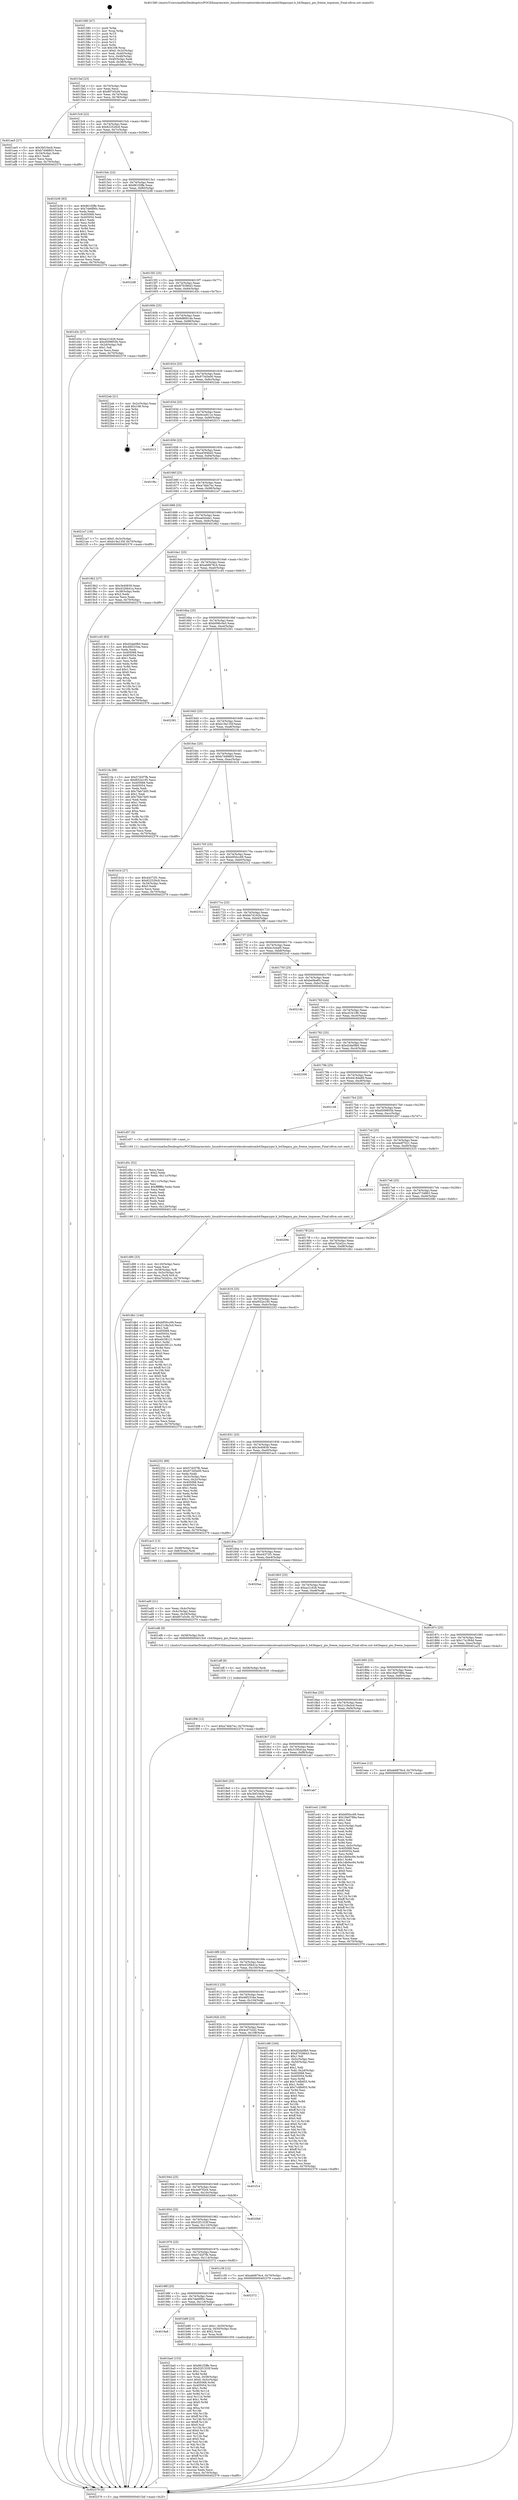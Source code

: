 digraph "0x401580" {
  label = "0x401580 (/mnt/c/Users/mathe/Desktop/tcc/POCII/binaries/extr_linuxdriversnetwirelessbroadcomb43legacypio.h_b43legacy_pio_freeze_txqueues_Final-ollvm.out::main(0))"
  labelloc = "t"
  node[shape=record]

  Entry [label="",width=0.3,height=0.3,shape=circle,fillcolor=black,style=filled]
  "0x4015af" [label="{
     0x4015af [23]\l
     | [instrs]\l
     &nbsp;&nbsp;0x4015af \<+3\>: mov -0x70(%rbp),%eax\l
     &nbsp;&nbsp;0x4015b2 \<+2\>: mov %eax,%ecx\l
     &nbsp;&nbsp;0x4015b4 \<+6\>: sub $0x807e5cf4,%ecx\l
     &nbsp;&nbsp;0x4015ba \<+3\>: mov %eax,-0x74(%rbp)\l
     &nbsp;&nbsp;0x4015bd \<+3\>: mov %ecx,-0x78(%rbp)\l
     &nbsp;&nbsp;0x4015c0 \<+6\>: je 0000000000401ae5 \<main+0x565\>\l
  }"]
  "0x401ae5" [label="{
     0x401ae5 [27]\l
     | [instrs]\l
     &nbsp;&nbsp;0x401ae5 \<+5\>: mov $0x3bf10ecb,%eax\l
     &nbsp;&nbsp;0x401aea \<+5\>: mov $0xb7d48803,%ecx\l
     &nbsp;&nbsp;0x401aef \<+3\>: mov -0x34(%rbp),%edx\l
     &nbsp;&nbsp;0x401af2 \<+3\>: cmp $0x1,%edx\l
     &nbsp;&nbsp;0x401af5 \<+3\>: cmovl %ecx,%eax\l
     &nbsp;&nbsp;0x401af8 \<+3\>: mov %eax,-0x70(%rbp)\l
     &nbsp;&nbsp;0x401afb \<+5\>: jmp 0000000000402379 \<main+0xdf9\>\l
  }"]
  "0x4015c6" [label="{
     0x4015c6 [22]\l
     | [instrs]\l
     &nbsp;&nbsp;0x4015c6 \<+5\>: jmp 00000000004015cb \<main+0x4b\>\l
     &nbsp;&nbsp;0x4015cb \<+3\>: mov -0x74(%rbp),%eax\l
     &nbsp;&nbsp;0x4015ce \<+5\>: sub $0x822526c8,%eax\l
     &nbsp;&nbsp;0x4015d3 \<+3\>: mov %eax,-0x7c(%rbp)\l
     &nbsp;&nbsp;0x4015d6 \<+6\>: je 0000000000401b36 \<main+0x5b6\>\l
  }"]
  Exit [label="",width=0.3,height=0.3,shape=circle,fillcolor=black,style=filled,peripheries=2]
  "0x401b36" [label="{
     0x401b36 [83]\l
     | [instrs]\l
     &nbsp;&nbsp;0x401b36 \<+5\>: mov $0x861f2ffe,%eax\l
     &nbsp;&nbsp;0x401b3b \<+5\>: mov $0x7de6f90c,%ecx\l
     &nbsp;&nbsp;0x401b40 \<+2\>: xor %edx,%edx\l
     &nbsp;&nbsp;0x401b42 \<+7\>: mov 0x405068,%esi\l
     &nbsp;&nbsp;0x401b49 \<+7\>: mov 0x405054,%edi\l
     &nbsp;&nbsp;0x401b50 \<+3\>: sub $0x1,%edx\l
     &nbsp;&nbsp;0x401b53 \<+3\>: mov %esi,%r8d\l
     &nbsp;&nbsp;0x401b56 \<+3\>: add %edx,%r8d\l
     &nbsp;&nbsp;0x401b59 \<+4\>: imul %r8d,%esi\l
     &nbsp;&nbsp;0x401b5d \<+3\>: and $0x1,%esi\l
     &nbsp;&nbsp;0x401b60 \<+3\>: cmp $0x0,%esi\l
     &nbsp;&nbsp;0x401b63 \<+4\>: sete %r9b\l
     &nbsp;&nbsp;0x401b67 \<+3\>: cmp $0xa,%edi\l
     &nbsp;&nbsp;0x401b6a \<+4\>: setl %r10b\l
     &nbsp;&nbsp;0x401b6e \<+3\>: mov %r9b,%r11b\l
     &nbsp;&nbsp;0x401b71 \<+3\>: and %r10b,%r11b\l
     &nbsp;&nbsp;0x401b74 \<+3\>: xor %r10b,%r9b\l
     &nbsp;&nbsp;0x401b77 \<+3\>: or %r9b,%r11b\l
     &nbsp;&nbsp;0x401b7a \<+4\>: test $0x1,%r11b\l
     &nbsp;&nbsp;0x401b7e \<+3\>: cmovne %ecx,%eax\l
     &nbsp;&nbsp;0x401b81 \<+3\>: mov %eax,-0x70(%rbp)\l
     &nbsp;&nbsp;0x401b84 \<+5\>: jmp 0000000000402379 \<main+0xdf9\>\l
  }"]
  "0x4015dc" [label="{
     0x4015dc [22]\l
     | [instrs]\l
     &nbsp;&nbsp;0x4015dc \<+5\>: jmp 00000000004015e1 \<main+0x61\>\l
     &nbsp;&nbsp;0x4015e1 \<+3\>: mov -0x74(%rbp),%eax\l
     &nbsp;&nbsp;0x4015e4 \<+5\>: sub $0x861f2ffe,%eax\l
     &nbsp;&nbsp;0x4015e9 \<+3\>: mov %eax,-0x80(%rbp)\l
     &nbsp;&nbsp;0x4015ec \<+6\>: je 00000000004022d8 \<main+0xd58\>\l
  }"]
  "0x401f08" [label="{
     0x401f08 [12]\l
     | [instrs]\l
     &nbsp;&nbsp;0x401f08 \<+7\>: movl $0xa74bb7ec,-0x70(%rbp)\l
     &nbsp;&nbsp;0x401f0f \<+5\>: jmp 0000000000402379 \<main+0xdf9\>\l
  }"]
  "0x4022d8" [label="{
     0x4022d8\l
  }", style=dashed]
  "0x4015f2" [label="{
     0x4015f2 [25]\l
     | [instrs]\l
     &nbsp;&nbsp;0x4015f2 \<+5\>: jmp 00000000004015f7 \<main+0x77\>\l
     &nbsp;&nbsp;0x4015f7 \<+3\>: mov -0x74(%rbp),%eax\l
     &nbsp;&nbsp;0x4015fa \<+5\>: sub $0x87039643,%eax\l
     &nbsp;&nbsp;0x4015ff \<+6\>: mov %eax,-0x84(%rbp)\l
     &nbsp;&nbsp;0x401605 \<+6\>: je 0000000000401d3c \<main+0x7bc\>\l
  }"]
  "0x401eff" [label="{
     0x401eff [9]\l
     | [instrs]\l
     &nbsp;&nbsp;0x401eff \<+4\>: mov -0x58(%rbp),%rdi\l
     &nbsp;&nbsp;0x401f03 \<+5\>: call 0000000000401030 \<free@plt\>\l
     | [calls]\l
     &nbsp;&nbsp;0x401030 \{1\} (unknown)\l
  }"]
  "0x401d3c" [label="{
     0x401d3c [27]\l
     | [instrs]\l
     &nbsp;&nbsp;0x401d3c \<+5\>: mov $0xac21626,%eax\l
     &nbsp;&nbsp;0x401d41 \<+5\>: mov $0xd509855b,%ecx\l
     &nbsp;&nbsp;0x401d46 \<+3\>: mov -0x2d(%rbp),%dl\l
     &nbsp;&nbsp;0x401d49 \<+3\>: test $0x1,%dl\l
     &nbsp;&nbsp;0x401d4c \<+3\>: cmovne %ecx,%eax\l
     &nbsp;&nbsp;0x401d4f \<+3\>: mov %eax,-0x70(%rbp)\l
     &nbsp;&nbsp;0x401d52 \<+5\>: jmp 0000000000402379 \<main+0xdf9\>\l
  }"]
  "0x40160b" [label="{
     0x40160b [25]\l
     | [instrs]\l
     &nbsp;&nbsp;0x40160b \<+5\>: jmp 0000000000401610 \<main+0x90\>\l
     &nbsp;&nbsp;0x401610 \<+3\>: mov -0x74(%rbp),%eax\l
     &nbsp;&nbsp;0x401613 \<+5\>: sub $0x8d8681de,%eax\l
     &nbsp;&nbsp;0x401618 \<+6\>: mov %eax,-0x88(%rbp)\l
     &nbsp;&nbsp;0x40161e \<+6\>: je 0000000000401fec \<main+0xa6c\>\l
  }"]
  "0x401d90" [label="{
     0x401d90 [33]\l
     | [instrs]\l
     &nbsp;&nbsp;0x401d90 \<+6\>: mov -0x120(%rbp),%ecx\l
     &nbsp;&nbsp;0x401d96 \<+3\>: imul %eax,%ecx\l
     &nbsp;&nbsp;0x401d99 \<+4\>: mov -0x58(%rbp),%r8\l
     &nbsp;&nbsp;0x401d9d \<+4\>: movslq -0x5c(%rbp),%r9\l
     &nbsp;&nbsp;0x401da1 \<+4\>: mov %ecx,(%r8,%r9,4)\l
     &nbsp;&nbsp;0x401da5 \<+7\>: movl $0xe7b2d2cc,-0x70(%rbp)\l
     &nbsp;&nbsp;0x401dac \<+5\>: jmp 0000000000402379 \<main+0xdf9\>\l
  }"]
  "0x401fec" [label="{
     0x401fec\l
  }", style=dashed]
  "0x401624" [label="{
     0x401624 [25]\l
     | [instrs]\l
     &nbsp;&nbsp;0x401624 \<+5\>: jmp 0000000000401629 \<main+0xa9\>\l
     &nbsp;&nbsp;0x401629 \<+3\>: mov -0x74(%rbp),%eax\l
     &nbsp;&nbsp;0x40162c \<+5\>: sub $0x97345e00,%eax\l
     &nbsp;&nbsp;0x401631 \<+6\>: mov %eax,-0x8c(%rbp)\l
     &nbsp;&nbsp;0x401637 \<+6\>: je 00000000004022ab \<main+0xd2b\>\l
  }"]
  "0x401d5c" [label="{
     0x401d5c [52]\l
     | [instrs]\l
     &nbsp;&nbsp;0x401d5c \<+2\>: xor %ecx,%ecx\l
     &nbsp;&nbsp;0x401d5e \<+5\>: mov $0x2,%edx\l
     &nbsp;&nbsp;0x401d63 \<+6\>: mov %edx,-0x11c(%rbp)\l
     &nbsp;&nbsp;0x401d69 \<+1\>: cltd\l
     &nbsp;&nbsp;0x401d6a \<+6\>: mov -0x11c(%rbp),%esi\l
     &nbsp;&nbsp;0x401d70 \<+2\>: idiv %esi\l
     &nbsp;&nbsp;0x401d72 \<+6\>: imul $0xfffffffe,%edx,%edx\l
     &nbsp;&nbsp;0x401d78 \<+2\>: mov %ecx,%edi\l
     &nbsp;&nbsp;0x401d7a \<+2\>: sub %edx,%edi\l
     &nbsp;&nbsp;0x401d7c \<+2\>: mov %ecx,%edx\l
     &nbsp;&nbsp;0x401d7e \<+3\>: sub $0x1,%edx\l
     &nbsp;&nbsp;0x401d81 \<+2\>: add %edx,%edi\l
     &nbsp;&nbsp;0x401d83 \<+2\>: sub %edi,%ecx\l
     &nbsp;&nbsp;0x401d85 \<+6\>: mov %ecx,-0x120(%rbp)\l
     &nbsp;&nbsp;0x401d8b \<+5\>: call 0000000000401160 \<next_i\>\l
     | [calls]\l
     &nbsp;&nbsp;0x401160 \{1\} (/mnt/c/Users/mathe/Desktop/tcc/POCII/binaries/extr_linuxdriversnetwirelessbroadcomb43legacypio.h_b43legacy_pio_freeze_txqueues_Final-ollvm.out::next_i)\l
  }"]
  "0x4022ab" [label="{
     0x4022ab [21]\l
     | [instrs]\l
     &nbsp;&nbsp;0x4022ab \<+3\>: mov -0x2c(%rbp),%eax\l
     &nbsp;&nbsp;0x4022ae \<+7\>: add $0x108,%rsp\l
     &nbsp;&nbsp;0x4022b5 \<+1\>: pop %rbx\l
     &nbsp;&nbsp;0x4022b6 \<+2\>: pop %r12\l
     &nbsp;&nbsp;0x4022b8 \<+2\>: pop %r13\l
     &nbsp;&nbsp;0x4022ba \<+2\>: pop %r14\l
     &nbsp;&nbsp;0x4022bc \<+2\>: pop %r15\l
     &nbsp;&nbsp;0x4022be \<+1\>: pop %rbp\l
     &nbsp;&nbsp;0x4022bf \<+1\>: ret\l
  }"]
  "0x40163d" [label="{
     0x40163d [25]\l
     | [instrs]\l
     &nbsp;&nbsp;0x40163d \<+5\>: jmp 0000000000401642 \<main+0xc2\>\l
     &nbsp;&nbsp;0x401642 \<+3\>: mov -0x74(%rbp),%eax\l
     &nbsp;&nbsp;0x401645 \<+5\>: sub $0x9cce811e,%eax\l
     &nbsp;&nbsp;0x40164a \<+6\>: mov %eax,-0x90(%rbp)\l
     &nbsp;&nbsp;0x401650 \<+6\>: je 0000000000402013 \<main+0xa93\>\l
  }"]
  "0x401ba0" [label="{
     0x401ba0 [153]\l
     | [instrs]\l
     &nbsp;&nbsp;0x401ba0 \<+5\>: mov $0x861f2ffe,%ecx\l
     &nbsp;&nbsp;0x401ba5 \<+5\>: mov $0x52f1333f,%edx\l
     &nbsp;&nbsp;0x401baa \<+3\>: mov $0x1,%sil\l
     &nbsp;&nbsp;0x401bad \<+3\>: xor %r8d,%r8d\l
     &nbsp;&nbsp;0x401bb0 \<+4\>: mov %rax,-0x58(%rbp)\l
     &nbsp;&nbsp;0x401bb4 \<+7\>: movl $0x0,-0x5c(%rbp)\l
     &nbsp;&nbsp;0x401bbb \<+8\>: mov 0x405068,%r9d\l
     &nbsp;&nbsp;0x401bc3 \<+8\>: mov 0x405054,%r10d\l
     &nbsp;&nbsp;0x401bcb \<+4\>: sub $0x1,%r8d\l
     &nbsp;&nbsp;0x401bcf \<+3\>: mov %r9d,%r11d\l
     &nbsp;&nbsp;0x401bd2 \<+3\>: add %r8d,%r11d\l
     &nbsp;&nbsp;0x401bd5 \<+4\>: imul %r11d,%r9d\l
     &nbsp;&nbsp;0x401bd9 \<+4\>: and $0x1,%r9d\l
     &nbsp;&nbsp;0x401bdd \<+4\>: cmp $0x0,%r9d\l
     &nbsp;&nbsp;0x401be1 \<+3\>: sete %bl\l
     &nbsp;&nbsp;0x401be4 \<+4\>: cmp $0xa,%r10d\l
     &nbsp;&nbsp;0x401be8 \<+4\>: setl %r14b\l
     &nbsp;&nbsp;0x401bec \<+3\>: mov %bl,%r15b\l
     &nbsp;&nbsp;0x401bef \<+4\>: xor $0xff,%r15b\l
     &nbsp;&nbsp;0x401bf3 \<+3\>: mov %r14b,%r12b\l
     &nbsp;&nbsp;0x401bf6 \<+4\>: xor $0xff,%r12b\l
     &nbsp;&nbsp;0x401bfa \<+4\>: xor $0x0,%sil\l
     &nbsp;&nbsp;0x401bfe \<+3\>: mov %r15b,%r13b\l
     &nbsp;&nbsp;0x401c01 \<+4\>: and $0x0,%r13b\l
     &nbsp;&nbsp;0x401c05 \<+3\>: and %sil,%bl\l
     &nbsp;&nbsp;0x401c08 \<+3\>: mov %r12b,%al\l
     &nbsp;&nbsp;0x401c0b \<+2\>: and $0x0,%al\l
     &nbsp;&nbsp;0x401c0d \<+3\>: and %sil,%r14b\l
     &nbsp;&nbsp;0x401c10 \<+3\>: or %bl,%r13b\l
     &nbsp;&nbsp;0x401c13 \<+3\>: or %r14b,%al\l
     &nbsp;&nbsp;0x401c16 \<+3\>: xor %al,%r13b\l
     &nbsp;&nbsp;0x401c19 \<+3\>: or %r12b,%r15b\l
     &nbsp;&nbsp;0x401c1c \<+4\>: xor $0xff,%r15b\l
     &nbsp;&nbsp;0x401c20 \<+4\>: or $0x0,%sil\l
     &nbsp;&nbsp;0x401c24 \<+3\>: and %sil,%r15b\l
     &nbsp;&nbsp;0x401c27 \<+3\>: or %r15b,%r13b\l
     &nbsp;&nbsp;0x401c2a \<+4\>: test $0x1,%r13b\l
     &nbsp;&nbsp;0x401c2e \<+3\>: cmovne %edx,%ecx\l
     &nbsp;&nbsp;0x401c31 \<+3\>: mov %ecx,-0x70(%rbp)\l
     &nbsp;&nbsp;0x401c34 \<+5\>: jmp 0000000000402379 \<main+0xdf9\>\l
  }"]
  "0x402013" [label="{
     0x402013\l
  }", style=dashed]
  "0x401656" [label="{
     0x401656 [25]\l
     | [instrs]\l
     &nbsp;&nbsp;0x401656 \<+5\>: jmp 000000000040165b \<main+0xdb\>\l
     &nbsp;&nbsp;0x40165b \<+3\>: mov -0x74(%rbp),%eax\l
     &nbsp;&nbsp;0x40165e \<+5\>: sub $0xa4594bd3,%eax\l
     &nbsp;&nbsp;0x401663 \<+6\>: mov %eax,-0x94(%rbp)\l
     &nbsp;&nbsp;0x401669 \<+6\>: je 0000000000401f6c \<main+0x9ec\>\l
  }"]
  "0x4019a8" [label="{
     0x4019a8\l
  }", style=dashed]
  "0x401f6c" [label="{
     0x401f6c\l
  }", style=dashed]
  "0x40166f" [label="{
     0x40166f [25]\l
     | [instrs]\l
     &nbsp;&nbsp;0x40166f \<+5\>: jmp 0000000000401674 \<main+0xf4\>\l
     &nbsp;&nbsp;0x401674 \<+3\>: mov -0x74(%rbp),%eax\l
     &nbsp;&nbsp;0x401677 \<+5\>: sub $0xa74bb7ec,%eax\l
     &nbsp;&nbsp;0x40167c \<+6\>: mov %eax,-0x98(%rbp)\l
     &nbsp;&nbsp;0x401682 \<+6\>: je 00000000004021e7 \<main+0xc67\>\l
  }"]
  "0x401b89" [label="{
     0x401b89 [23]\l
     | [instrs]\l
     &nbsp;&nbsp;0x401b89 \<+7\>: movl $0x1,-0x50(%rbp)\l
     &nbsp;&nbsp;0x401b90 \<+4\>: movslq -0x50(%rbp),%rax\l
     &nbsp;&nbsp;0x401b94 \<+4\>: shl $0x2,%rax\l
     &nbsp;&nbsp;0x401b98 \<+3\>: mov %rax,%rdi\l
     &nbsp;&nbsp;0x401b9b \<+5\>: call 0000000000401050 \<malloc@plt\>\l
     | [calls]\l
     &nbsp;&nbsp;0x401050 \{1\} (unknown)\l
  }"]
  "0x4021e7" [label="{
     0x4021e7 [19]\l
     | [instrs]\l
     &nbsp;&nbsp;0x4021e7 \<+7\>: movl $0x0,-0x3c(%rbp)\l
     &nbsp;&nbsp;0x4021ee \<+7\>: movl $0xb19a135f,-0x70(%rbp)\l
     &nbsp;&nbsp;0x4021f5 \<+5\>: jmp 0000000000402379 \<main+0xdf9\>\l
  }"]
  "0x401688" [label="{
     0x401688 [25]\l
     | [instrs]\l
     &nbsp;&nbsp;0x401688 \<+5\>: jmp 000000000040168d \<main+0x10d\>\l
     &nbsp;&nbsp;0x40168d \<+3\>: mov -0x74(%rbp),%eax\l
     &nbsp;&nbsp;0x401690 \<+5\>: sub $0xaa0cbda1,%eax\l
     &nbsp;&nbsp;0x401695 \<+6\>: mov %eax,-0x9c(%rbp)\l
     &nbsp;&nbsp;0x40169b \<+6\>: je 00000000004019b2 \<main+0x432\>\l
  }"]
  "0x40198f" [label="{
     0x40198f [25]\l
     | [instrs]\l
     &nbsp;&nbsp;0x40198f \<+5\>: jmp 0000000000401994 \<main+0x414\>\l
     &nbsp;&nbsp;0x401994 \<+3\>: mov -0x74(%rbp),%eax\l
     &nbsp;&nbsp;0x401997 \<+5\>: sub $0x7de6f90c,%eax\l
     &nbsp;&nbsp;0x40199c \<+6\>: mov %eax,-0x118(%rbp)\l
     &nbsp;&nbsp;0x4019a2 \<+6\>: je 0000000000401b89 \<main+0x609\>\l
  }"]
  "0x4019b2" [label="{
     0x4019b2 [27]\l
     | [instrs]\l
     &nbsp;&nbsp;0x4019b2 \<+5\>: mov $0x3e40839,%eax\l
     &nbsp;&nbsp;0x4019b7 \<+5\>: mov $0x4326b41a,%ecx\l
     &nbsp;&nbsp;0x4019bc \<+3\>: mov -0x38(%rbp),%edx\l
     &nbsp;&nbsp;0x4019bf \<+3\>: cmp $0x2,%edx\l
     &nbsp;&nbsp;0x4019c2 \<+3\>: cmovne %ecx,%eax\l
     &nbsp;&nbsp;0x4019c5 \<+3\>: mov %eax,-0x70(%rbp)\l
     &nbsp;&nbsp;0x4019c8 \<+5\>: jmp 0000000000402379 \<main+0xdf9\>\l
  }"]
  "0x4016a1" [label="{
     0x4016a1 [25]\l
     | [instrs]\l
     &nbsp;&nbsp;0x4016a1 \<+5\>: jmp 00000000004016a6 \<main+0x126\>\l
     &nbsp;&nbsp;0x4016a6 \<+3\>: mov -0x74(%rbp),%eax\l
     &nbsp;&nbsp;0x4016a9 \<+5\>: sub $0xab6876c4,%eax\l
     &nbsp;&nbsp;0x4016ae \<+6\>: mov %eax,-0xa0(%rbp)\l
     &nbsp;&nbsp;0x4016b4 \<+6\>: je 0000000000401c45 \<main+0x6c5\>\l
  }"]
  "0x402379" [label="{
     0x402379 [5]\l
     | [instrs]\l
     &nbsp;&nbsp;0x402379 \<+5\>: jmp 00000000004015af \<main+0x2f\>\l
  }"]
  "0x401580" [label="{
     0x401580 [47]\l
     | [instrs]\l
     &nbsp;&nbsp;0x401580 \<+1\>: push %rbp\l
     &nbsp;&nbsp;0x401581 \<+3\>: mov %rsp,%rbp\l
     &nbsp;&nbsp;0x401584 \<+2\>: push %r15\l
     &nbsp;&nbsp;0x401586 \<+2\>: push %r14\l
     &nbsp;&nbsp;0x401588 \<+2\>: push %r13\l
     &nbsp;&nbsp;0x40158a \<+2\>: push %r12\l
     &nbsp;&nbsp;0x40158c \<+1\>: push %rbx\l
     &nbsp;&nbsp;0x40158d \<+7\>: sub $0x108,%rsp\l
     &nbsp;&nbsp;0x401594 \<+7\>: movl $0x0,-0x3c(%rbp)\l
     &nbsp;&nbsp;0x40159b \<+3\>: mov %edi,-0x40(%rbp)\l
     &nbsp;&nbsp;0x40159e \<+4\>: mov %rsi,-0x48(%rbp)\l
     &nbsp;&nbsp;0x4015a2 \<+3\>: mov -0x40(%rbp),%edi\l
     &nbsp;&nbsp;0x4015a5 \<+3\>: mov %edi,-0x38(%rbp)\l
     &nbsp;&nbsp;0x4015a8 \<+7\>: movl $0xaa0cbda1,-0x70(%rbp)\l
  }"]
  "0x402372" [label="{
     0x402372\l
  }", style=dashed]
  "0x401c45" [label="{
     0x401c45 [83]\l
     | [instrs]\l
     &nbsp;&nbsp;0x401c45 \<+5\>: mov $0xd2da0fb0,%eax\l
     &nbsp;&nbsp;0x401c4a \<+5\>: mov $0x46f2334a,%ecx\l
     &nbsp;&nbsp;0x401c4f \<+2\>: xor %edx,%edx\l
     &nbsp;&nbsp;0x401c51 \<+7\>: mov 0x405068,%esi\l
     &nbsp;&nbsp;0x401c58 \<+7\>: mov 0x405054,%edi\l
     &nbsp;&nbsp;0x401c5f \<+3\>: sub $0x1,%edx\l
     &nbsp;&nbsp;0x401c62 \<+3\>: mov %esi,%r8d\l
     &nbsp;&nbsp;0x401c65 \<+3\>: add %edx,%r8d\l
     &nbsp;&nbsp;0x401c68 \<+4\>: imul %r8d,%esi\l
     &nbsp;&nbsp;0x401c6c \<+3\>: and $0x1,%esi\l
     &nbsp;&nbsp;0x401c6f \<+3\>: cmp $0x0,%esi\l
     &nbsp;&nbsp;0x401c72 \<+4\>: sete %r9b\l
     &nbsp;&nbsp;0x401c76 \<+3\>: cmp $0xa,%edi\l
     &nbsp;&nbsp;0x401c79 \<+4\>: setl %r10b\l
     &nbsp;&nbsp;0x401c7d \<+3\>: mov %r9b,%r11b\l
     &nbsp;&nbsp;0x401c80 \<+3\>: and %r10b,%r11b\l
     &nbsp;&nbsp;0x401c83 \<+3\>: xor %r10b,%r9b\l
     &nbsp;&nbsp;0x401c86 \<+3\>: or %r9b,%r11b\l
     &nbsp;&nbsp;0x401c89 \<+4\>: test $0x1,%r11b\l
     &nbsp;&nbsp;0x401c8d \<+3\>: cmovne %ecx,%eax\l
     &nbsp;&nbsp;0x401c90 \<+3\>: mov %eax,-0x70(%rbp)\l
     &nbsp;&nbsp;0x401c93 \<+5\>: jmp 0000000000402379 \<main+0xdf9\>\l
  }"]
  "0x4016ba" [label="{
     0x4016ba [25]\l
     | [instrs]\l
     &nbsp;&nbsp;0x4016ba \<+5\>: jmp 00000000004016bf \<main+0x13f\>\l
     &nbsp;&nbsp;0x4016bf \<+3\>: mov -0x74(%rbp),%eax\l
     &nbsp;&nbsp;0x4016c2 \<+5\>: sub $0xb096c0e5,%eax\l
     &nbsp;&nbsp;0x4016c7 \<+6\>: mov %eax,-0xa4(%rbp)\l
     &nbsp;&nbsp;0x4016cd \<+6\>: je 0000000000402361 \<main+0xde1\>\l
  }"]
  "0x401976" [label="{
     0x401976 [25]\l
     | [instrs]\l
     &nbsp;&nbsp;0x401976 \<+5\>: jmp 000000000040197b \<main+0x3fb\>\l
     &nbsp;&nbsp;0x40197b \<+3\>: mov -0x74(%rbp),%eax\l
     &nbsp;&nbsp;0x40197e \<+5\>: sub $0x57d2f7fb,%eax\l
     &nbsp;&nbsp;0x401983 \<+6\>: mov %eax,-0x114(%rbp)\l
     &nbsp;&nbsp;0x401989 \<+6\>: je 0000000000402372 \<main+0xdf2\>\l
  }"]
  "0x402361" [label="{
     0x402361\l
  }", style=dashed]
  "0x4016d3" [label="{
     0x4016d3 [25]\l
     | [instrs]\l
     &nbsp;&nbsp;0x4016d3 \<+5\>: jmp 00000000004016d8 \<main+0x158\>\l
     &nbsp;&nbsp;0x4016d8 \<+3\>: mov -0x74(%rbp),%eax\l
     &nbsp;&nbsp;0x4016db \<+5\>: sub $0xb19a135f,%eax\l
     &nbsp;&nbsp;0x4016e0 \<+6\>: mov %eax,-0xa8(%rbp)\l
     &nbsp;&nbsp;0x4016e6 \<+6\>: je 00000000004021fa \<main+0xc7a\>\l
  }"]
  "0x401c39" [label="{
     0x401c39 [12]\l
     | [instrs]\l
     &nbsp;&nbsp;0x401c39 \<+7\>: movl $0xab6876c4,-0x70(%rbp)\l
     &nbsp;&nbsp;0x401c40 \<+5\>: jmp 0000000000402379 \<main+0xdf9\>\l
  }"]
  "0x4021fa" [label="{
     0x4021fa [88]\l
     | [instrs]\l
     &nbsp;&nbsp;0x4021fa \<+5\>: mov $0x57d2f7fb,%eax\l
     &nbsp;&nbsp;0x4021ff \<+5\>: mov $0xf052e195,%ecx\l
     &nbsp;&nbsp;0x402204 \<+7\>: mov 0x405068,%edx\l
     &nbsp;&nbsp;0x40220b \<+7\>: mov 0x405054,%esi\l
     &nbsp;&nbsp;0x402212 \<+2\>: mov %edx,%edi\l
     &nbsp;&nbsp;0x402214 \<+6\>: sub $0x7fab7dd5,%edi\l
     &nbsp;&nbsp;0x40221a \<+3\>: sub $0x1,%edi\l
     &nbsp;&nbsp;0x40221d \<+6\>: add $0x7fab7dd5,%edi\l
     &nbsp;&nbsp;0x402223 \<+3\>: imul %edi,%edx\l
     &nbsp;&nbsp;0x402226 \<+3\>: and $0x1,%edx\l
     &nbsp;&nbsp;0x402229 \<+3\>: cmp $0x0,%edx\l
     &nbsp;&nbsp;0x40222c \<+4\>: sete %r8b\l
     &nbsp;&nbsp;0x402230 \<+3\>: cmp $0xa,%esi\l
     &nbsp;&nbsp;0x402233 \<+4\>: setl %r9b\l
     &nbsp;&nbsp;0x402237 \<+3\>: mov %r8b,%r10b\l
     &nbsp;&nbsp;0x40223a \<+3\>: and %r9b,%r10b\l
     &nbsp;&nbsp;0x40223d \<+3\>: xor %r9b,%r8b\l
     &nbsp;&nbsp;0x402240 \<+3\>: or %r8b,%r10b\l
     &nbsp;&nbsp;0x402243 \<+4\>: test $0x1,%r10b\l
     &nbsp;&nbsp;0x402247 \<+3\>: cmovne %ecx,%eax\l
     &nbsp;&nbsp;0x40224a \<+3\>: mov %eax,-0x70(%rbp)\l
     &nbsp;&nbsp;0x40224d \<+5\>: jmp 0000000000402379 \<main+0xdf9\>\l
  }"]
  "0x4016ec" [label="{
     0x4016ec [25]\l
     | [instrs]\l
     &nbsp;&nbsp;0x4016ec \<+5\>: jmp 00000000004016f1 \<main+0x171\>\l
     &nbsp;&nbsp;0x4016f1 \<+3\>: mov -0x74(%rbp),%eax\l
     &nbsp;&nbsp;0x4016f4 \<+5\>: sub $0xb7d48803,%eax\l
     &nbsp;&nbsp;0x4016f9 \<+6\>: mov %eax,-0xac(%rbp)\l
     &nbsp;&nbsp;0x4016ff \<+6\>: je 0000000000401b1b \<main+0x59b\>\l
  }"]
  "0x40195d" [label="{
     0x40195d [25]\l
     | [instrs]\l
     &nbsp;&nbsp;0x40195d \<+5\>: jmp 0000000000401962 \<main+0x3e2\>\l
     &nbsp;&nbsp;0x401962 \<+3\>: mov -0x74(%rbp),%eax\l
     &nbsp;&nbsp;0x401965 \<+5\>: sub $0x52f1333f,%eax\l
     &nbsp;&nbsp;0x40196a \<+6\>: mov %eax,-0x110(%rbp)\l
     &nbsp;&nbsp;0x401970 \<+6\>: je 0000000000401c39 \<main+0x6b9\>\l
  }"]
  "0x401b1b" [label="{
     0x401b1b [27]\l
     | [instrs]\l
     &nbsp;&nbsp;0x401b1b \<+5\>: mov $0x44372f1,%eax\l
     &nbsp;&nbsp;0x401b20 \<+5\>: mov $0x822526c8,%ecx\l
     &nbsp;&nbsp;0x401b25 \<+3\>: mov -0x34(%rbp),%edx\l
     &nbsp;&nbsp;0x401b28 \<+3\>: cmp $0x0,%edx\l
     &nbsp;&nbsp;0x401b2b \<+3\>: cmove %ecx,%eax\l
     &nbsp;&nbsp;0x401b2e \<+3\>: mov %eax,-0x70(%rbp)\l
     &nbsp;&nbsp;0x401b31 \<+5\>: jmp 0000000000402379 \<main+0xdf9\>\l
  }"]
  "0x401705" [label="{
     0x401705 [25]\l
     | [instrs]\l
     &nbsp;&nbsp;0x401705 \<+5\>: jmp 000000000040170a \<main+0x18a\>\l
     &nbsp;&nbsp;0x40170a \<+3\>: mov -0x74(%rbp),%eax\l
     &nbsp;&nbsp;0x40170d \<+5\>: sub $0xb950cc69,%eax\l
     &nbsp;&nbsp;0x401712 \<+6\>: mov %eax,-0xb0(%rbp)\l
     &nbsp;&nbsp;0x401718 \<+6\>: je 0000000000402312 \<main+0xd92\>\l
  }"]
  "0x4020b6" [label="{
     0x4020b6\l
  }", style=dashed]
  "0x402312" [label="{
     0x402312\l
  }", style=dashed]
  "0x40171e" [label="{
     0x40171e [25]\l
     | [instrs]\l
     &nbsp;&nbsp;0x40171e \<+5\>: jmp 0000000000401723 \<main+0x1a3\>\l
     &nbsp;&nbsp;0x401723 \<+3\>: mov -0x74(%rbp),%eax\l
     &nbsp;&nbsp;0x401726 \<+5\>: sub $0xbb7d162b,%eax\l
     &nbsp;&nbsp;0x40172b \<+6\>: mov %eax,-0xb4(%rbp)\l
     &nbsp;&nbsp;0x401731 \<+6\>: je 0000000000401ff8 \<main+0xa78\>\l
  }"]
  "0x401944" [label="{
     0x401944 [25]\l
     | [instrs]\l
     &nbsp;&nbsp;0x401944 \<+5\>: jmp 0000000000401949 \<main+0x3c9\>\l
     &nbsp;&nbsp;0x401949 \<+3\>: mov -0x74(%rbp),%eax\l
     &nbsp;&nbsp;0x40194c \<+5\>: sub $0x4e97f2e4,%eax\l
     &nbsp;&nbsp;0x401951 \<+6\>: mov %eax,-0x10c(%rbp)\l
     &nbsp;&nbsp;0x401957 \<+6\>: je 00000000004020b6 \<main+0xb36\>\l
  }"]
  "0x401ff8" [label="{
     0x401ff8\l
  }", style=dashed]
  "0x401737" [label="{
     0x401737 [25]\l
     | [instrs]\l
     &nbsp;&nbsp;0x401737 \<+5\>: jmp 000000000040173c \<main+0x1bc\>\l
     &nbsp;&nbsp;0x40173c \<+3\>: mov -0x74(%rbp),%eax\l
     &nbsp;&nbsp;0x40173f \<+5\>: sub $0xbc3cbaf5,%eax\l
     &nbsp;&nbsp;0x401744 \<+6\>: mov %eax,-0xb8(%rbp)\l
     &nbsp;&nbsp;0x40174a \<+6\>: je 00000000004022c0 \<main+0xd40\>\l
  }"]
  "0x401f14" [label="{
     0x401f14\l
  }", style=dashed]
  "0x4022c0" [label="{
     0x4022c0\l
  }", style=dashed]
  "0x401750" [label="{
     0x401750 [25]\l
     | [instrs]\l
     &nbsp;&nbsp;0x401750 \<+5\>: jmp 0000000000401755 \<main+0x1d5\>\l
     &nbsp;&nbsp;0x401755 \<+3\>: mov -0x74(%rbp),%eax\l
     &nbsp;&nbsp;0x401758 \<+5\>: sub $0xbe0bef0c,%eax\l
     &nbsp;&nbsp;0x40175d \<+6\>: mov %eax,-0xbc(%rbp)\l
     &nbsp;&nbsp;0x401763 \<+6\>: je 00000000004021db \<main+0xc5b\>\l
  }"]
  "0x40192b" [label="{
     0x40192b [25]\l
     | [instrs]\l
     &nbsp;&nbsp;0x40192b \<+5\>: jmp 0000000000401930 \<main+0x3b0\>\l
     &nbsp;&nbsp;0x401930 \<+3\>: mov -0x74(%rbp),%eax\l
     &nbsp;&nbsp;0x401933 \<+5\>: sub $0x4cd732d2,%eax\l
     &nbsp;&nbsp;0x401938 \<+6\>: mov %eax,-0x108(%rbp)\l
     &nbsp;&nbsp;0x40193e \<+6\>: je 0000000000401f14 \<main+0x994\>\l
  }"]
  "0x4021db" [label="{
     0x4021db\l
  }", style=dashed]
  "0x401769" [label="{
     0x401769 [25]\l
     | [instrs]\l
     &nbsp;&nbsp;0x401769 \<+5\>: jmp 000000000040176e \<main+0x1ee\>\l
     &nbsp;&nbsp;0x40176e \<+3\>: mov -0x74(%rbp),%eax\l
     &nbsp;&nbsp;0x401771 \<+5\>: sub $0xcd1fc186,%eax\l
     &nbsp;&nbsp;0x401776 \<+6\>: mov %eax,-0xc0(%rbp)\l
     &nbsp;&nbsp;0x40177c \<+6\>: je 000000000040206d \<main+0xaed\>\l
  }"]
  "0x401c98" [label="{
     0x401c98 [164]\l
     | [instrs]\l
     &nbsp;&nbsp;0x401c98 \<+5\>: mov $0xd2da0fb0,%eax\l
     &nbsp;&nbsp;0x401c9d \<+5\>: mov $0x87039643,%ecx\l
     &nbsp;&nbsp;0x401ca2 \<+2\>: mov $0x1,%dl\l
     &nbsp;&nbsp;0x401ca4 \<+3\>: mov -0x5c(%rbp),%esi\l
     &nbsp;&nbsp;0x401ca7 \<+3\>: cmp -0x50(%rbp),%esi\l
     &nbsp;&nbsp;0x401caa \<+4\>: setl %dil\l
     &nbsp;&nbsp;0x401cae \<+4\>: and $0x1,%dil\l
     &nbsp;&nbsp;0x401cb2 \<+4\>: mov %dil,-0x2d(%rbp)\l
     &nbsp;&nbsp;0x401cb6 \<+7\>: mov 0x405068,%esi\l
     &nbsp;&nbsp;0x401cbd \<+8\>: mov 0x405054,%r8d\l
     &nbsp;&nbsp;0x401cc5 \<+3\>: mov %esi,%r9d\l
     &nbsp;&nbsp;0x401cc8 \<+7\>: add $0x7c4fb855,%r9d\l
     &nbsp;&nbsp;0x401ccf \<+4\>: sub $0x1,%r9d\l
     &nbsp;&nbsp;0x401cd3 \<+7\>: sub $0x7c4fb855,%r9d\l
     &nbsp;&nbsp;0x401cda \<+4\>: imul %r9d,%esi\l
     &nbsp;&nbsp;0x401cde \<+3\>: and $0x1,%esi\l
     &nbsp;&nbsp;0x401ce1 \<+3\>: cmp $0x0,%esi\l
     &nbsp;&nbsp;0x401ce4 \<+4\>: sete %dil\l
     &nbsp;&nbsp;0x401ce8 \<+4\>: cmp $0xa,%r8d\l
     &nbsp;&nbsp;0x401cec \<+4\>: setl %r10b\l
     &nbsp;&nbsp;0x401cf0 \<+3\>: mov %dil,%r11b\l
     &nbsp;&nbsp;0x401cf3 \<+4\>: xor $0xff,%r11b\l
     &nbsp;&nbsp;0x401cf7 \<+3\>: mov %r10b,%bl\l
     &nbsp;&nbsp;0x401cfa \<+3\>: xor $0xff,%bl\l
     &nbsp;&nbsp;0x401cfd \<+3\>: xor $0x0,%dl\l
     &nbsp;&nbsp;0x401d00 \<+3\>: mov %r11b,%r14b\l
     &nbsp;&nbsp;0x401d03 \<+4\>: and $0x0,%r14b\l
     &nbsp;&nbsp;0x401d07 \<+3\>: and %dl,%dil\l
     &nbsp;&nbsp;0x401d0a \<+3\>: mov %bl,%r15b\l
     &nbsp;&nbsp;0x401d0d \<+4\>: and $0x0,%r15b\l
     &nbsp;&nbsp;0x401d11 \<+3\>: and %dl,%r10b\l
     &nbsp;&nbsp;0x401d14 \<+3\>: or %dil,%r14b\l
     &nbsp;&nbsp;0x401d17 \<+3\>: or %r10b,%r15b\l
     &nbsp;&nbsp;0x401d1a \<+3\>: xor %r15b,%r14b\l
     &nbsp;&nbsp;0x401d1d \<+3\>: or %bl,%r11b\l
     &nbsp;&nbsp;0x401d20 \<+4\>: xor $0xff,%r11b\l
     &nbsp;&nbsp;0x401d24 \<+3\>: or $0x0,%dl\l
     &nbsp;&nbsp;0x401d27 \<+3\>: and %dl,%r11b\l
     &nbsp;&nbsp;0x401d2a \<+3\>: or %r11b,%r14b\l
     &nbsp;&nbsp;0x401d2d \<+4\>: test $0x1,%r14b\l
     &nbsp;&nbsp;0x401d31 \<+3\>: cmovne %ecx,%eax\l
     &nbsp;&nbsp;0x401d34 \<+3\>: mov %eax,-0x70(%rbp)\l
     &nbsp;&nbsp;0x401d37 \<+5\>: jmp 0000000000402379 \<main+0xdf9\>\l
  }"]
  "0x40206d" [label="{
     0x40206d\l
  }", style=dashed]
  "0x401782" [label="{
     0x401782 [25]\l
     | [instrs]\l
     &nbsp;&nbsp;0x401782 \<+5\>: jmp 0000000000401787 \<main+0x207\>\l
     &nbsp;&nbsp;0x401787 \<+3\>: mov -0x74(%rbp),%eax\l
     &nbsp;&nbsp;0x40178a \<+5\>: sub $0xd2da0fb0,%eax\l
     &nbsp;&nbsp;0x40178f \<+6\>: mov %eax,-0xc4(%rbp)\l
     &nbsp;&nbsp;0x401795 \<+6\>: je 0000000000402306 \<main+0xd86\>\l
  }"]
  "0x401912" [label="{
     0x401912 [25]\l
     | [instrs]\l
     &nbsp;&nbsp;0x401912 \<+5\>: jmp 0000000000401917 \<main+0x397\>\l
     &nbsp;&nbsp;0x401917 \<+3\>: mov -0x74(%rbp),%eax\l
     &nbsp;&nbsp;0x40191a \<+5\>: sub $0x46f2334a,%eax\l
     &nbsp;&nbsp;0x40191f \<+6\>: mov %eax,-0x104(%rbp)\l
     &nbsp;&nbsp;0x401925 \<+6\>: je 0000000000401c98 \<main+0x718\>\l
  }"]
  "0x402306" [label="{
     0x402306\l
  }", style=dashed]
  "0x40179b" [label="{
     0x40179b [25]\l
     | [instrs]\l
     &nbsp;&nbsp;0x40179b \<+5\>: jmp 00000000004017a0 \<main+0x220\>\l
     &nbsp;&nbsp;0x4017a0 \<+3\>: mov -0x74(%rbp),%eax\l
     &nbsp;&nbsp;0x4017a3 \<+5\>: sub $0xd418da89,%eax\l
     &nbsp;&nbsp;0x4017a8 \<+6\>: mov %eax,-0xc8(%rbp)\l
     &nbsp;&nbsp;0x4017ae \<+6\>: je 0000000000402146 \<main+0xbc6\>\l
  }"]
  "0x4019cd" [label="{
     0x4019cd\l
  }", style=dashed]
  "0x402146" [label="{
     0x402146\l
  }", style=dashed]
  "0x4017b4" [label="{
     0x4017b4 [25]\l
     | [instrs]\l
     &nbsp;&nbsp;0x4017b4 \<+5\>: jmp 00000000004017b9 \<main+0x239\>\l
     &nbsp;&nbsp;0x4017b9 \<+3\>: mov -0x74(%rbp),%eax\l
     &nbsp;&nbsp;0x4017bc \<+5\>: sub $0xd509855b,%eax\l
     &nbsp;&nbsp;0x4017c1 \<+6\>: mov %eax,-0xcc(%rbp)\l
     &nbsp;&nbsp;0x4017c7 \<+6\>: je 0000000000401d57 \<main+0x7d7\>\l
  }"]
  "0x4018f9" [label="{
     0x4018f9 [25]\l
     | [instrs]\l
     &nbsp;&nbsp;0x4018f9 \<+5\>: jmp 00000000004018fe \<main+0x37e\>\l
     &nbsp;&nbsp;0x4018fe \<+3\>: mov -0x74(%rbp),%eax\l
     &nbsp;&nbsp;0x401901 \<+5\>: sub $0x4326b41a,%eax\l
     &nbsp;&nbsp;0x401906 \<+6\>: mov %eax,-0x100(%rbp)\l
     &nbsp;&nbsp;0x40190c \<+6\>: je 00000000004019cd \<main+0x44d\>\l
  }"]
  "0x401d57" [label="{
     0x401d57 [5]\l
     | [instrs]\l
     &nbsp;&nbsp;0x401d57 \<+5\>: call 0000000000401160 \<next_i\>\l
     | [calls]\l
     &nbsp;&nbsp;0x401160 \{1\} (/mnt/c/Users/mathe/Desktop/tcc/POCII/binaries/extr_linuxdriversnetwirelessbroadcomb43legacypio.h_b43legacy_pio_freeze_txqueues_Final-ollvm.out::next_i)\l
  }"]
  "0x4017cd" [label="{
     0x4017cd [25]\l
     | [instrs]\l
     &nbsp;&nbsp;0x4017cd \<+5\>: jmp 00000000004017d2 \<main+0x252\>\l
     &nbsp;&nbsp;0x4017d2 \<+3\>: mov -0x74(%rbp),%eax\l
     &nbsp;&nbsp;0x4017d5 \<+5\>: sub $0xdadf7021,%eax\l
     &nbsp;&nbsp;0x4017da \<+6\>: mov %eax,-0xd0(%rbp)\l
     &nbsp;&nbsp;0x4017e0 \<+6\>: je 0000000000402333 \<main+0xdb3\>\l
  }"]
  "0x401b00" [label="{
     0x401b00\l
  }", style=dashed]
  "0x402333" [label="{
     0x402333\l
  }", style=dashed]
  "0x4017e6" [label="{
     0x4017e6 [25]\l
     | [instrs]\l
     &nbsp;&nbsp;0x4017e6 \<+5\>: jmp 00000000004017eb \<main+0x26b\>\l
     &nbsp;&nbsp;0x4017eb \<+3\>: mov -0x74(%rbp),%eax\l
     &nbsp;&nbsp;0x4017ee \<+5\>: sub $0xe5734863,%eax\l
     &nbsp;&nbsp;0x4017f3 \<+6\>: mov %eax,-0xd4(%rbp)\l
     &nbsp;&nbsp;0x4017f9 \<+6\>: je 000000000040208c \<main+0xb0c\>\l
  }"]
  "0x4018e0" [label="{
     0x4018e0 [25]\l
     | [instrs]\l
     &nbsp;&nbsp;0x4018e0 \<+5\>: jmp 00000000004018e5 \<main+0x365\>\l
     &nbsp;&nbsp;0x4018e5 \<+3\>: mov -0x74(%rbp),%eax\l
     &nbsp;&nbsp;0x4018e8 \<+5\>: sub $0x3bf10ecb,%eax\l
     &nbsp;&nbsp;0x4018ed \<+6\>: mov %eax,-0xfc(%rbp)\l
     &nbsp;&nbsp;0x4018f3 \<+6\>: je 0000000000401b00 \<main+0x580\>\l
  }"]
  "0x40208c" [label="{
     0x40208c\l
  }", style=dashed]
  "0x4017ff" [label="{
     0x4017ff [25]\l
     | [instrs]\l
     &nbsp;&nbsp;0x4017ff \<+5\>: jmp 0000000000401804 \<main+0x284\>\l
     &nbsp;&nbsp;0x401804 \<+3\>: mov -0x74(%rbp),%eax\l
     &nbsp;&nbsp;0x401807 \<+5\>: sub $0xe7b2d2cc,%eax\l
     &nbsp;&nbsp;0x40180c \<+6\>: mov %eax,-0xd8(%rbp)\l
     &nbsp;&nbsp;0x401812 \<+6\>: je 0000000000401db1 \<main+0x831\>\l
  }"]
  "0x401ab7" [label="{
     0x401ab7\l
  }", style=dashed]
  "0x401db1" [label="{
     0x401db1 [144]\l
     | [instrs]\l
     &nbsp;&nbsp;0x401db1 \<+5\>: mov $0xb950cc69,%eax\l
     &nbsp;&nbsp;0x401db6 \<+5\>: mov $0x21c9a3cd,%ecx\l
     &nbsp;&nbsp;0x401dbb \<+2\>: mov $0x1,%dl\l
     &nbsp;&nbsp;0x401dbd \<+7\>: mov 0x405068,%esi\l
     &nbsp;&nbsp;0x401dc4 \<+7\>: mov 0x405054,%edi\l
     &nbsp;&nbsp;0x401dcb \<+3\>: mov %esi,%r8d\l
     &nbsp;&nbsp;0x401dce \<+7\>: sub $0xe0c58121,%r8d\l
     &nbsp;&nbsp;0x401dd5 \<+4\>: sub $0x1,%r8d\l
     &nbsp;&nbsp;0x401dd9 \<+7\>: add $0xe0c58121,%r8d\l
     &nbsp;&nbsp;0x401de0 \<+4\>: imul %r8d,%esi\l
     &nbsp;&nbsp;0x401de4 \<+3\>: and $0x1,%esi\l
     &nbsp;&nbsp;0x401de7 \<+3\>: cmp $0x0,%esi\l
     &nbsp;&nbsp;0x401dea \<+4\>: sete %r9b\l
     &nbsp;&nbsp;0x401dee \<+3\>: cmp $0xa,%edi\l
     &nbsp;&nbsp;0x401df1 \<+4\>: setl %r10b\l
     &nbsp;&nbsp;0x401df5 \<+3\>: mov %r9b,%r11b\l
     &nbsp;&nbsp;0x401df8 \<+4\>: xor $0xff,%r11b\l
     &nbsp;&nbsp;0x401dfc \<+3\>: mov %r10b,%bl\l
     &nbsp;&nbsp;0x401dff \<+3\>: xor $0xff,%bl\l
     &nbsp;&nbsp;0x401e02 \<+3\>: xor $0x0,%dl\l
     &nbsp;&nbsp;0x401e05 \<+3\>: mov %r11b,%r14b\l
     &nbsp;&nbsp;0x401e08 \<+4\>: and $0x0,%r14b\l
     &nbsp;&nbsp;0x401e0c \<+3\>: and %dl,%r9b\l
     &nbsp;&nbsp;0x401e0f \<+3\>: mov %bl,%r15b\l
     &nbsp;&nbsp;0x401e12 \<+4\>: and $0x0,%r15b\l
     &nbsp;&nbsp;0x401e16 \<+3\>: and %dl,%r10b\l
     &nbsp;&nbsp;0x401e19 \<+3\>: or %r9b,%r14b\l
     &nbsp;&nbsp;0x401e1c \<+3\>: or %r10b,%r15b\l
     &nbsp;&nbsp;0x401e1f \<+3\>: xor %r15b,%r14b\l
     &nbsp;&nbsp;0x401e22 \<+3\>: or %bl,%r11b\l
     &nbsp;&nbsp;0x401e25 \<+4\>: xor $0xff,%r11b\l
     &nbsp;&nbsp;0x401e29 \<+3\>: or $0x0,%dl\l
     &nbsp;&nbsp;0x401e2c \<+3\>: and %dl,%r11b\l
     &nbsp;&nbsp;0x401e2f \<+3\>: or %r11b,%r14b\l
     &nbsp;&nbsp;0x401e32 \<+4\>: test $0x1,%r14b\l
     &nbsp;&nbsp;0x401e36 \<+3\>: cmovne %ecx,%eax\l
     &nbsp;&nbsp;0x401e39 \<+3\>: mov %eax,-0x70(%rbp)\l
     &nbsp;&nbsp;0x401e3c \<+5\>: jmp 0000000000402379 \<main+0xdf9\>\l
  }"]
  "0x401818" [label="{
     0x401818 [25]\l
     | [instrs]\l
     &nbsp;&nbsp;0x401818 \<+5\>: jmp 000000000040181d \<main+0x29d\>\l
     &nbsp;&nbsp;0x40181d \<+3\>: mov -0x74(%rbp),%eax\l
     &nbsp;&nbsp;0x401820 \<+5\>: sub $0xf052e195,%eax\l
     &nbsp;&nbsp;0x401825 \<+6\>: mov %eax,-0xdc(%rbp)\l
     &nbsp;&nbsp;0x40182b \<+6\>: je 0000000000402252 \<main+0xcd2\>\l
  }"]
  "0x4018c7" [label="{
     0x4018c7 [25]\l
     | [instrs]\l
     &nbsp;&nbsp;0x4018c7 \<+5\>: jmp 00000000004018cc \<main+0x34c\>\l
     &nbsp;&nbsp;0x4018cc \<+3\>: mov -0x74(%rbp),%eax\l
     &nbsp;&nbsp;0x4018cf \<+5\>: sub $0x3195d1aa,%eax\l
     &nbsp;&nbsp;0x4018d4 \<+6\>: mov %eax,-0xf8(%rbp)\l
     &nbsp;&nbsp;0x4018da \<+6\>: je 0000000000401ab7 \<main+0x537\>\l
  }"]
  "0x402252" [label="{
     0x402252 [89]\l
     | [instrs]\l
     &nbsp;&nbsp;0x402252 \<+5\>: mov $0x57d2f7fb,%eax\l
     &nbsp;&nbsp;0x402257 \<+5\>: mov $0x97345e00,%ecx\l
     &nbsp;&nbsp;0x40225c \<+2\>: xor %edx,%edx\l
     &nbsp;&nbsp;0x40225e \<+3\>: mov -0x3c(%rbp),%esi\l
     &nbsp;&nbsp;0x402261 \<+3\>: mov %esi,-0x2c(%rbp)\l
     &nbsp;&nbsp;0x402264 \<+7\>: mov 0x405068,%esi\l
     &nbsp;&nbsp;0x40226b \<+7\>: mov 0x405054,%edi\l
     &nbsp;&nbsp;0x402272 \<+3\>: sub $0x1,%edx\l
     &nbsp;&nbsp;0x402275 \<+3\>: mov %esi,%r8d\l
     &nbsp;&nbsp;0x402278 \<+3\>: add %edx,%r8d\l
     &nbsp;&nbsp;0x40227b \<+4\>: imul %r8d,%esi\l
     &nbsp;&nbsp;0x40227f \<+3\>: and $0x1,%esi\l
     &nbsp;&nbsp;0x402282 \<+3\>: cmp $0x0,%esi\l
     &nbsp;&nbsp;0x402285 \<+4\>: sete %r9b\l
     &nbsp;&nbsp;0x402289 \<+3\>: cmp $0xa,%edi\l
     &nbsp;&nbsp;0x40228c \<+4\>: setl %r10b\l
     &nbsp;&nbsp;0x402290 \<+3\>: mov %r9b,%r11b\l
     &nbsp;&nbsp;0x402293 \<+3\>: and %r10b,%r11b\l
     &nbsp;&nbsp;0x402296 \<+3\>: xor %r10b,%r9b\l
     &nbsp;&nbsp;0x402299 \<+3\>: or %r9b,%r11b\l
     &nbsp;&nbsp;0x40229c \<+4\>: test $0x1,%r11b\l
     &nbsp;&nbsp;0x4022a0 \<+3\>: cmovne %ecx,%eax\l
     &nbsp;&nbsp;0x4022a3 \<+3\>: mov %eax,-0x70(%rbp)\l
     &nbsp;&nbsp;0x4022a6 \<+5\>: jmp 0000000000402379 \<main+0xdf9\>\l
  }"]
  "0x401831" [label="{
     0x401831 [25]\l
     | [instrs]\l
     &nbsp;&nbsp;0x401831 \<+5\>: jmp 0000000000401836 \<main+0x2b6\>\l
     &nbsp;&nbsp;0x401836 \<+3\>: mov -0x74(%rbp),%eax\l
     &nbsp;&nbsp;0x401839 \<+5\>: sub $0x3e40839,%eax\l
     &nbsp;&nbsp;0x40183e \<+6\>: mov %eax,-0xe0(%rbp)\l
     &nbsp;&nbsp;0x401844 \<+6\>: je 0000000000401ac3 \<main+0x543\>\l
  }"]
  "0x401e41" [label="{
     0x401e41 [169]\l
     | [instrs]\l
     &nbsp;&nbsp;0x401e41 \<+5\>: mov $0xb950cc69,%eax\l
     &nbsp;&nbsp;0x401e46 \<+5\>: mov $0x18a0788a,%ecx\l
     &nbsp;&nbsp;0x401e4b \<+2\>: mov $0x1,%dl\l
     &nbsp;&nbsp;0x401e4d \<+2\>: xor %esi,%esi\l
     &nbsp;&nbsp;0x401e4f \<+3\>: mov -0x5c(%rbp),%edi\l
     &nbsp;&nbsp;0x401e52 \<+3\>: mov %esi,%r8d\l
     &nbsp;&nbsp;0x401e55 \<+3\>: sub %edi,%r8d\l
     &nbsp;&nbsp;0x401e58 \<+2\>: mov %esi,%edi\l
     &nbsp;&nbsp;0x401e5a \<+3\>: sub $0x1,%edi\l
     &nbsp;&nbsp;0x401e5d \<+3\>: add %edi,%r8d\l
     &nbsp;&nbsp;0x401e60 \<+3\>: sub %r8d,%esi\l
     &nbsp;&nbsp;0x401e63 \<+3\>: mov %esi,-0x5c(%rbp)\l
     &nbsp;&nbsp;0x401e66 \<+7\>: mov 0x405068,%esi\l
     &nbsp;&nbsp;0x401e6d \<+7\>: mov 0x405054,%edi\l
     &nbsp;&nbsp;0x401e74 \<+3\>: mov %esi,%r8d\l
     &nbsp;&nbsp;0x401e77 \<+7\>: sub $0x1db0ec94,%r8d\l
     &nbsp;&nbsp;0x401e7e \<+4\>: sub $0x1,%r8d\l
     &nbsp;&nbsp;0x401e82 \<+7\>: add $0x1db0ec94,%r8d\l
     &nbsp;&nbsp;0x401e89 \<+4\>: imul %r8d,%esi\l
     &nbsp;&nbsp;0x401e8d \<+3\>: and $0x1,%esi\l
     &nbsp;&nbsp;0x401e90 \<+3\>: cmp $0x0,%esi\l
     &nbsp;&nbsp;0x401e93 \<+4\>: sete %r9b\l
     &nbsp;&nbsp;0x401e97 \<+3\>: cmp $0xa,%edi\l
     &nbsp;&nbsp;0x401e9a \<+4\>: setl %r10b\l
     &nbsp;&nbsp;0x401e9e \<+3\>: mov %r9b,%r11b\l
     &nbsp;&nbsp;0x401ea1 \<+4\>: xor $0xff,%r11b\l
     &nbsp;&nbsp;0x401ea5 \<+3\>: mov %r10b,%bl\l
     &nbsp;&nbsp;0x401ea8 \<+3\>: xor $0xff,%bl\l
     &nbsp;&nbsp;0x401eab \<+3\>: xor $0x1,%dl\l
     &nbsp;&nbsp;0x401eae \<+3\>: mov %r11b,%r14b\l
     &nbsp;&nbsp;0x401eb1 \<+4\>: and $0xff,%r14b\l
     &nbsp;&nbsp;0x401eb5 \<+3\>: and %dl,%r9b\l
     &nbsp;&nbsp;0x401eb8 \<+3\>: mov %bl,%r15b\l
     &nbsp;&nbsp;0x401ebb \<+4\>: and $0xff,%r15b\l
     &nbsp;&nbsp;0x401ebf \<+3\>: and %dl,%r10b\l
     &nbsp;&nbsp;0x401ec2 \<+3\>: or %r9b,%r14b\l
     &nbsp;&nbsp;0x401ec5 \<+3\>: or %r10b,%r15b\l
     &nbsp;&nbsp;0x401ec8 \<+3\>: xor %r15b,%r14b\l
     &nbsp;&nbsp;0x401ecb \<+3\>: or %bl,%r11b\l
     &nbsp;&nbsp;0x401ece \<+4\>: xor $0xff,%r11b\l
     &nbsp;&nbsp;0x401ed2 \<+3\>: or $0x1,%dl\l
     &nbsp;&nbsp;0x401ed5 \<+3\>: and %dl,%r11b\l
     &nbsp;&nbsp;0x401ed8 \<+3\>: or %r11b,%r14b\l
     &nbsp;&nbsp;0x401edb \<+4\>: test $0x1,%r14b\l
     &nbsp;&nbsp;0x401edf \<+3\>: cmovne %ecx,%eax\l
     &nbsp;&nbsp;0x401ee2 \<+3\>: mov %eax,-0x70(%rbp)\l
     &nbsp;&nbsp;0x401ee5 \<+5\>: jmp 0000000000402379 \<main+0xdf9\>\l
  }"]
  "0x401ac3" [label="{
     0x401ac3 [13]\l
     | [instrs]\l
     &nbsp;&nbsp;0x401ac3 \<+4\>: mov -0x48(%rbp),%rax\l
     &nbsp;&nbsp;0x401ac7 \<+4\>: mov 0x8(%rax),%rdi\l
     &nbsp;&nbsp;0x401acb \<+5\>: call 0000000000401060 \<atoi@plt\>\l
     | [calls]\l
     &nbsp;&nbsp;0x401060 \{1\} (unknown)\l
  }"]
  "0x40184a" [label="{
     0x40184a [25]\l
     | [instrs]\l
     &nbsp;&nbsp;0x40184a \<+5\>: jmp 000000000040184f \<main+0x2cf\>\l
     &nbsp;&nbsp;0x40184f \<+3\>: mov -0x74(%rbp),%eax\l
     &nbsp;&nbsp;0x401852 \<+5\>: sub $0x44372f1,%eax\l
     &nbsp;&nbsp;0x401857 \<+6\>: mov %eax,-0xe4(%rbp)\l
     &nbsp;&nbsp;0x40185d \<+6\>: je 00000000004020aa \<main+0xb2a\>\l
  }"]
  "0x401ad0" [label="{
     0x401ad0 [21]\l
     | [instrs]\l
     &nbsp;&nbsp;0x401ad0 \<+3\>: mov %eax,-0x4c(%rbp)\l
     &nbsp;&nbsp;0x401ad3 \<+3\>: mov -0x4c(%rbp),%eax\l
     &nbsp;&nbsp;0x401ad6 \<+3\>: mov %eax,-0x34(%rbp)\l
     &nbsp;&nbsp;0x401ad9 \<+7\>: movl $0x807e5cf4,-0x70(%rbp)\l
     &nbsp;&nbsp;0x401ae0 \<+5\>: jmp 0000000000402379 \<main+0xdf9\>\l
  }"]
  "0x4018ae" [label="{
     0x4018ae [25]\l
     | [instrs]\l
     &nbsp;&nbsp;0x4018ae \<+5\>: jmp 00000000004018b3 \<main+0x333\>\l
     &nbsp;&nbsp;0x4018b3 \<+3\>: mov -0x74(%rbp),%eax\l
     &nbsp;&nbsp;0x4018b6 \<+5\>: sub $0x21c9a3cd,%eax\l
     &nbsp;&nbsp;0x4018bb \<+6\>: mov %eax,-0xf4(%rbp)\l
     &nbsp;&nbsp;0x4018c1 \<+6\>: je 0000000000401e41 \<main+0x8c1\>\l
  }"]
  "0x4020aa" [label="{
     0x4020aa\l
  }", style=dashed]
  "0x401863" [label="{
     0x401863 [25]\l
     | [instrs]\l
     &nbsp;&nbsp;0x401863 \<+5\>: jmp 0000000000401868 \<main+0x2e8\>\l
     &nbsp;&nbsp;0x401868 \<+3\>: mov -0x74(%rbp),%eax\l
     &nbsp;&nbsp;0x40186b \<+5\>: sub $0xac21626,%eax\l
     &nbsp;&nbsp;0x401870 \<+6\>: mov %eax,-0xe8(%rbp)\l
     &nbsp;&nbsp;0x401876 \<+6\>: je 0000000000401ef6 \<main+0x976\>\l
  }"]
  "0x401eea" [label="{
     0x401eea [12]\l
     | [instrs]\l
     &nbsp;&nbsp;0x401eea \<+7\>: movl $0xab6876c4,-0x70(%rbp)\l
     &nbsp;&nbsp;0x401ef1 \<+5\>: jmp 0000000000402379 \<main+0xdf9\>\l
  }"]
  "0x401ef6" [label="{
     0x401ef6 [9]\l
     | [instrs]\l
     &nbsp;&nbsp;0x401ef6 \<+4\>: mov -0x58(%rbp),%rdi\l
     &nbsp;&nbsp;0x401efa \<+5\>: call 00000000004013c0 \<b43legacy_pio_freeze_txqueues\>\l
     | [calls]\l
     &nbsp;&nbsp;0x4013c0 \{1\} (/mnt/c/Users/mathe/Desktop/tcc/POCII/binaries/extr_linuxdriversnetwirelessbroadcomb43legacypio.h_b43legacy_pio_freeze_txqueues_Final-ollvm.out::b43legacy_pio_freeze_txqueues)\l
  }"]
  "0x40187c" [label="{
     0x40187c [25]\l
     | [instrs]\l
     &nbsp;&nbsp;0x40187c \<+5\>: jmp 0000000000401881 \<main+0x301\>\l
     &nbsp;&nbsp;0x401881 \<+3\>: mov -0x74(%rbp),%eax\l
     &nbsp;&nbsp;0x401884 \<+5\>: sub $0x17a1f64d,%eax\l
     &nbsp;&nbsp;0x401889 \<+6\>: mov %eax,-0xec(%rbp)\l
     &nbsp;&nbsp;0x40188f \<+6\>: je 0000000000401a25 \<main+0x4a5\>\l
  }"]
  "0x401895" [label="{
     0x401895 [25]\l
     | [instrs]\l
     &nbsp;&nbsp;0x401895 \<+5\>: jmp 000000000040189a \<main+0x31a\>\l
     &nbsp;&nbsp;0x40189a \<+3\>: mov -0x74(%rbp),%eax\l
     &nbsp;&nbsp;0x40189d \<+5\>: sub $0x18a0788a,%eax\l
     &nbsp;&nbsp;0x4018a2 \<+6\>: mov %eax,-0xf0(%rbp)\l
     &nbsp;&nbsp;0x4018a8 \<+6\>: je 0000000000401eea \<main+0x96a\>\l
  }"]
  "0x401a25" [label="{
     0x401a25\l
  }", style=dashed]
  Entry -> "0x401580" [label=" 1"]
  "0x4015af" -> "0x401ae5" [label=" 1"]
  "0x4015af" -> "0x4015c6" [label=" 21"]
  "0x4022ab" -> Exit [label=" 1"]
  "0x4015c6" -> "0x401b36" [label=" 1"]
  "0x4015c6" -> "0x4015dc" [label=" 20"]
  "0x402252" -> "0x402379" [label=" 1"]
  "0x4015dc" -> "0x4022d8" [label=" 0"]
  "0x4015dc" -> "0x4015f2" [label=" 20"]
  "0x4021fa" -> "0x402379" [label=" 1"]
  "0x4015f2" -> "0x401d3c" [label=" 2"]
  "0x4015f2" -> "0x40160b" [label=" 18"]
  "0x4021e7" -> "0x402379" [label=" 1"]
  "0x40160b" -> "0x401fec" [label=" 0"]
  "0x40160b" -> "0x401624" [label=" 18"]
  "0x401f08" -> "0x402379" [label=" 1"]
  "0x401624" -> "0x4022ab" [label=" 1"]
  "0x401624" -> "0x40163d" [label=" 17"]
  "0x401eff" -> "0x401f08" [label=" 1"]
  "0x40163d" -> "0x402013" [label=" 0"]
  "0x40163d" -> "0x401656" [label=" 17"]
  "0x401ef6" -> "0x401eff" [label=" 1"]
  "0x401656" -> "0x401f6c" [label=" 0"]
  "0x401656" -> "0x40166f" [label=" 17"]
  "0x401eea" -> "0x402379" [label=" 1"]
  "0x40166f" -> "0x4021e7" [label=" 1"]
  "0x40166f" -> "0x401688" [label=" 16"]
  "0x401e41" -> "0x402379" [label=" 1"]
  "0x401688" -> "0x4019b2" [label=" 1"]
  "0x401688" -> "0x4016a1" [label=" 15"]
  "0x4019b2" -> "0x402379" [label=" 1"]
  "0x401580" -> "0x4015af" [label=" 1"]
  "0x402379" -> "0x4015af" [label=" 21"]
  "0x401d90" -> "0x402379" [label=" 1"]
  "0x4016a1" -> "0x401c45" [label=" 2"]
  "0x4016a1" -> "0x4016ba" [label=" 13"]
  "0x401d5c" -> "0x401d90" [label=" 1"]
  "0x4016ba" -> "0x402361" [label=" 0"]
  "0x4016ba" -> "0x4016d3" [label=" 13"]
  "0x401d3c" -> "0x402379" [label=" 2"]
  "0x4016d3" -> "0x4021fa" [label=" 1"]
  "0x4016d3" -> "0x4016ec" [label=" 12"]
  "0x401c98" -> "0x402379" [label=" 2"]
  "0x4016ec" -> "0x401b1b" [label=" 1"]
  "0x4016ec" -> "0x401705" [label=" 11"]
  "0x401c39" -> "0x402379" [label=" 1"]
  "0x401705" -> "0x402312" [label=" 0"]
  "0x401705" -> "0x40171e" [label=" 11"]
  "0x401ba0" -> "0x402379" [label=" 1"]
  "0x40171e" -> "0x401ff8" [label=" 0"]
  "0x40171e" -> "0x401737" [label=" 11"]
  "0x40198f" -> "0x4019a8" [label=" 0"]
  "0x401737" -> "0x4022c0" [label=" 0"]
  "0x401737" -> "0x401750" [label=" 11"]
  "0x40198f" -> "0x401b89" [label=" 1"]
  "0x401750" -> "0x4021db" [label=" 0"]
  "0x401750" -> "0x401769" [label=" 11"]
  "0x401976" -> "0x40198f" [label=" 1"]
  "0x401769" -> "0x40206d" [label=" 0"]
  "0x401769" -> "0x401782" [label=" 11"]
  "0x401976" -> "0x402372" [label=" 0"]
  "0x401782" -> "0x402306" [label=" 0"]
  "0x401782" -> "0x40179b" [label=" 11"]
  "0x40195d" -> "0x401976" [label=" 1"]
  "0x40179b" -> "0x402146" [label=" 0"]
  "0x40179b" -> "0x4017b4" [label=" 11"]
  "0x40195d" -> "0x401c39" [label=" 1"]
  "0x4017b4" -> "0x401d57" [label=" 1"]
  "0x4017b4" -> "0x4017cd" [label=" 10"]
  "0x401944" -> "0x40195d" [label=" 2"]
  "0x4017cd" -> "0x402333" [label=" 0"]
  "0x4017cd" -> "0x4017e6" [label=" 10"]
  "0x401944" -> "0x4020b6" [label=" 0"]
  "0x4017e6" -> "0x40208c" [label=" 0"]
  "0x4017e6" -> "0x4017ff" [label=" 10"]
  "0x40192b" -> "0x401944" [label=" 2"]
  "0x4017ff" -> "0x401db1" [label=" 1"]
  "0x4017ff" -> "0x401818" [label=" 9"]
  "0x40192b" -> "0x401f14" [label=" 0"]
  "0x401818" -> "0x402252" [label=" 1"]
  "0x401818" -> "0x401831" [label=" 8"]
  "0x401912" -> "0x40192b" [label=" 2"]
  "0x401831" -> "0x401ac3" [label=" 1"]
  "0x401831" -> "0x40184a" [label=" 7"]
  "0x401ac3" -> "0x401ad0" [label=" 1"]
  "0x401ad0" -> "0x402379" [label=" 1"]
  "0x401ae5" -> "0x402379" [label=" 1"]
  "0x401b1b" -> "0x402379" [label=" 1"]
  "0x401b36" -> "0x402379" [label=" 1"]
  "0x401912" -> "0x401c98" [label=" 2"]
  "0x40184a" -> "0x4020aa" [label=" 0"]
  "0x40184a" -> "0x401863" [label=" 7"]
  "0x4018f9" -> "0x401912" [label=" 4"]
  "0x401863" -> "0x401ef6" [label=" 1"]
  "0x401863" -> "0x40187c" [label=" 6"]
  "0x4018f9" -> "0x4019cd" [label=" 0"]
  "0x40187c" -> "0x401a25" [label=" 0"]
  "0x40187c" -> "0x401895" [label=" 6"]
  "0x401c45" -> "0x402379" [label=" 2"]
  "0x401895" -> "0x401eea" [label=" 1"]
  "0x401895" -> "0x4018ae" [label=" 5"]
  "0x401d57" -> "0x401d5c" [label=" 1"]
  "0x4018ae" -> "0x401e41" [label=" 1"]
  "0x4018ae" -> "0x4018c7" [label=" 4"]
  "0x401db1" -> "0x402379" [label=" 1"]
  "0x4018c7" -> "0x401ab7" [label=" 0"]
  "0x4018c7" -> "0x4018e0" [label=" 4"]
  "0x401b89" -> "0x401ba0" [label=" 1"]
  "0x4018e0" -> "0x401b00" [label=" 0"]
  "0x4018e0" -> "0x4018f9" [label=" 4"]
}
